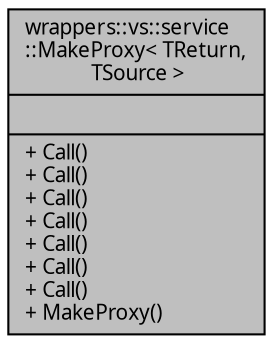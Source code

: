 digraph "wrappers::vs::service::MakeProxy&lt; TReturn, TSource &gt;"
{
 // INTERACTIVE_SVG=YES
  edge [fontname="Verdana",fontsize="10",labelfontname="Verdana",labelfontsize="10"];
  node [fontname="Verdana",fontsize="10",shape=record];
  Node1 [label="{wrappers::vs::service\l::MakeProxy\< TReturn,\l TSource \>\n||+ Call()\l+ Call()\l+ Call()\l+ Call()\l+ Call()\l+ Call()\l+ Call()\l+ MakeProxy()\l}",height=0.2,width=0.4,color="black", fillcolor="grey75", style="filled", fontcolor="black"];
}
